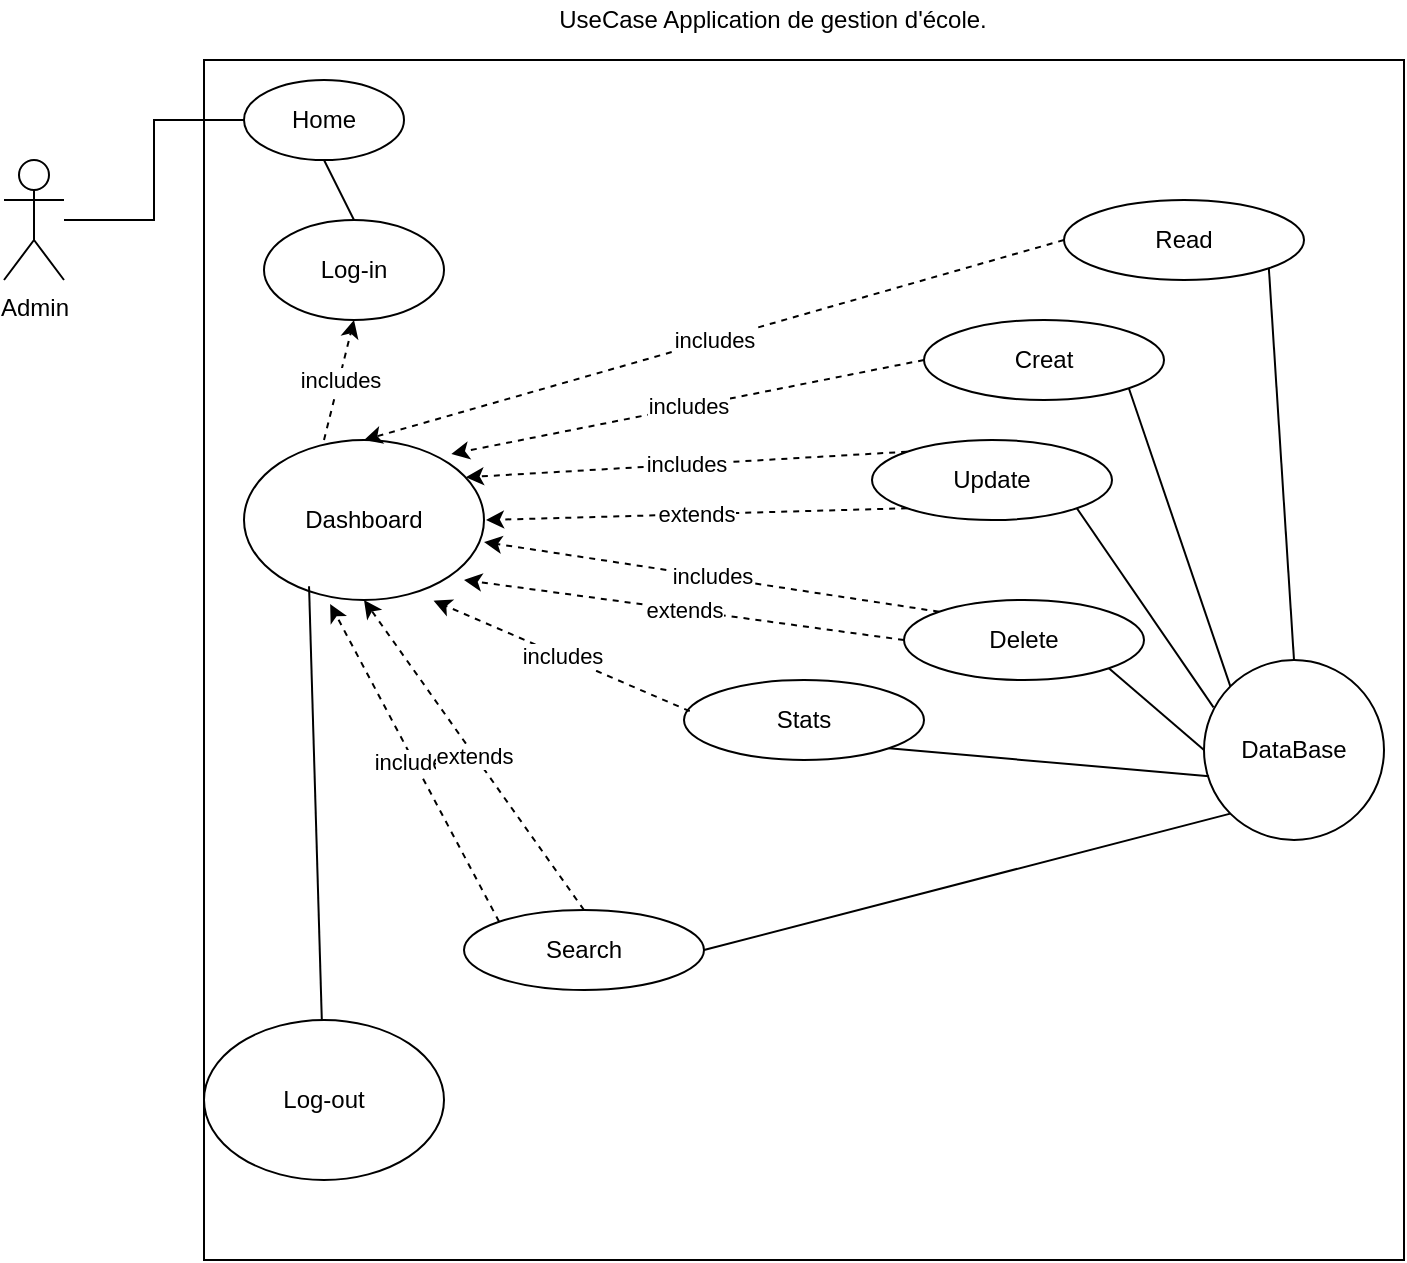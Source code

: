 <mxfile>
    <diagram id="OlCn4ncvfDHtXqMgbqvR" name="Page-1">
        <mxGraphModel dx="727" dy="358" grid="1" gridSize="10" guides="1" tooltips="1" connect="1" arrows="1" fold="1" page="1" pageScale="1" pageWidth="827" pageHeight="1169" math="0" shadow="0">
            <root>
                <mxCell id="0"/>
                <mxCell id="1" parent="0"/>
                <mxCell id="2" value="Admin" style="shape=umlActor;verticalLabelPosition=bottom;verticalAlign=top;html=1;outlineConnect=0;" parent="1" vertex="1">
                    <mxGeometry x="180" y="310" width="30" height="60" as="geometry"/>
                </mxCell>
                <mxCell id="5" value="" style="whiteSpace=wrap;html=1;aspect=fixed;" parent="1" vertex="1">
                    <mxGeometry x="130" y="140" width="600" height="600" as="geometry"/>
                </mxCell>
                <mxCell id="7" value="Log-in" style="ellipse;whiteSpace=wrap;html=1;" parent="1" vertex="1">
                    <mxGeometry x="160" y="220" width="90" height="50" as="geometry"/>
                </mxCell>
                <mxCell id="19" value="Dashboard" style="ellipse;whiteSpace=wrap;html=1;" parent="1" vertex="1">
                    <mxGeometry x="150" y="330" width="120" height="80" as="geometry"/>
                </mxCell>
                <mxCell id="25" value="Delete" style="ellipse;whiteSpace=wrap;html=1;" parent="1" vertex="1">
                    <mxGeometry x="480" y="410" width="120" height="40" as="geometry"/>
                </mxCell>
                <mxCell id="26" value="Log-out" style="ellipse;whiteSpace=wrap;html=1;" parent="1" vertex="1">
                    <mxGeometry x="130" y="620" width="120" height="80" as="geometry"/>
                </mxCell>
                <mxCell id="29" value="includes" style="endArrow=classic;html=1;exitX=0;exitY=0.5;exitDx=0;exitDy=0;dashed=1;entryX=0.5;entryY=0;entryDx=0;entryDy=0;" parent="1" source="30" target="19" edge="1">
                    <mxGeometry width="50" height="50" relative="1" as="geometry">
                        <mxPoint x="450" y="280" as="sourcePoint"/>
                        <mxPoint x="340" y="290" as="targetPoint"/>
                    </mxGeometry>
                </mxCell>
                <mxCell id="30" value="Read" style="ellipse;whiteSpace=wrap;html=1;" parent="1" vertex="1">
                    <mxGeometry x="560" y="210" width="120" height="40" as="geometry"/>
                </mxCell>
                <mxCell id="31" value="includes" style="endArrow=classic;html=1;dashed=1;exitX=0;exitY=0;exitDx=0;exitDy=0;" parent="1" edge="1" source="25">
                    <mxGeometry width="50" height="50" relative="1" as="geometry">
                        <mxPoint x="260" y="390" as="sourcePoint"/>
                        <mxPoint x="270" y="381" as="targetPoint"/>
                    </mxGeometry>
                </mxCell>
                <mxCell id="33" value="Creat" style="ellipse;whiteSpace=wrap;html=1;" parent="1" vertex="1">
                    <mxGeometry x="490" y="270" width="120" height="40" as="geometry"/>
                </mxCell>
                <mxCell id="34" value="includes" style="endArrow=classic;html=1;dashed=1;entryX=0.864;entryY=0.087;entryDx=0;entryDy=0;exitX=0;exitY=0.5;exitDx=0;exitDy=0;entryPerimeter=0;" parent="1" source="33" target="19" edge="1">
                    <mxGeometry width="50" height="50" relative="1" as="geometry">
                        <mxPoint x="270" y="350" as="sourcePoint"/>
                        <mxPoint x="360" y="310" as="targetPoint"/>
                    </mxGeometry>
                </mxCell>
                <mxCell id="35" value="extends" style="endArrow=classic;html=1;dashed=1;exitX=0;exitY=0.5;exitDx=0;exitDy=0;" parent="1" source="25" edge="1">
                    <mxGeometry width="50" height="50" relative="1" as="geometry">
                        <mxPoint x="860" y="740" as="sourcePoint"/>
                        <mxPoint x="260" y="400" as="targetPoint"/>
                    </mxGeometry>
                </mxCell>
                <mxCell id="36" value="Update" style="ellipse;whiteSpace=wrap;html=1;" parent="1" vertex="1">
                    <mxGeometry x="464" y="330" width="120" height="40" as="geometry"/>
                </mxCell>
                <mxCell id="37" value="includes" style="endArrow=classic;html=1;dashed=1;entryX=0.924;entryY=0.233;entryDx=0;entryDy=0;entryPerimeter=0;exitX=0;exitY=0;exitDx=0;exitDy=0;" parent="1" target="19" edge="1" source="36">
                    <mxGeometry width="50" height="50" relative="1" as="geometry">
                        <mxPoint x="270" y="360" as="sourcePoint"/>
                        <mxPoint x="710" y="300" as="targetPoint"/>
                    </mxGeometry>
                </mxCell>
                <mxCell id="38" value="extends" style="endArrow=classic;html=1;dashed=1;exitX=0;exitY=1;exitDx=0;exitDy=0;" parent="1" source="36" edge="1">
                    <mxGeometry width="50" height="50" relative="1" as="geometry">
                        <mxPoint x="460" y="400" as="sourcePoint"/>
                        <mxPoint x="271" y="370" as="targetPoint"/>
                    </mxGeometry>
                </mxCell>
                <mxCell id="40" value="Search" style="ellipse;whiteSpace=wrap;html=1;" parent="1" vertex="1">
                    <mxGeometry x="260" y="565" width="120" height="40" as="geometry"/>
                </mxCell>
                <mxCell id="41" value="includes" style="endArrow=classic;html=1;dashed=1;entryX=0.359;entryY=1.025;entryDx=0;entryDy=0;exitX=0;exitY=0;exitDx=0;exitDy=0;entryPerimeter=0;" parent="1" source="40" target="19" edge="1">
                    <mxGeometry width="50" height="50" relative="1" as="geometry">
                        <mxPoint x="210" y="460" as="sourcePoint"/>
                        <mxPoint x="260" y="410" as="targetPoint"/>
                    </mxGeometry>
                </mxCell>
                <mxCell id="43" value="extends" style="endArrow=classic;html=1;dashed=1;entryX=0.5;entryY=1;entryDx=0;entryDy=0;exitX=0.5;exitY=0;exitDx=0;exitDy=0;" parent="1" source="40" target="19" edge="1">
                    <mxGeometry width="50" height="50" relative="1" as="geometry">
                        <mxPoint x="210" y="530" as="sourcePoint"/>
                        <mxPoint x="172.43" y="470.0" as="targetPoint"/>
                    </mxGeometry>
                </mxCell>
                <mxCell id="44" value="Stats" style="ellipse;whiteSpace=wrap;html=1;" parent="1" vertex="1">
                    <mxGeometry x="370" y="450" width="120" height="40" as="geometry"/>
                </mxCell>
                <mxCell id="45" value="includes" style="endArrow=classic;html=1;exitX=0.024;exitY=0.39;exitDx=0;exitDy=0;dashed=1;entryX=0.79;entryY=1.004;entryDx=0;entryDy=0;exitPerimeter=0;entryPerimeter=0;" parent="1" source="44" target="19" edge="1">
                    <mxGeometry width="50" height="50" relative="1" as="geometry">
                        <mxPoint x="220" y="340.0" as="sourcePoint"/>
                        <mxPoint x="720" y="200" as="targetPoint"/>
                    </mxGeometry>
                </mxCell>
                <mxCell id="54" value="Home" style="ellipse;whiteSpace=wrap;html=1;" parent="1" vertex="1">
                    <mxGeometry x="150" y="150" width="80" height="40" as="geometry"/>
                </mxCell>
                <mxCell id="57" value="" style="endArrow=none;html=1;exitX=0.5;exitY=0;exitDx=0;exitDy=0;entryX=1;entryY=1;entryDx=0;entryDy=0;endFill=0;" parent="1" source="58" target="30" edge="1">
                    <mxGeometry width="50" height="50" relative="1" as="geometry">
                        <mxPoint x="350" y="420" as="sourcePoint"/>
                        <mxPoint x="400" y="370" as="targetPoint"/>
                    </mxGeometry>
                </mxCell>
                <mxCell id="58" value="DataBase" style="ellipse;whiteSpace=wrap;html=1;" parent="1" vertex="1">
                    <mxGeometry x="630" y="440" width="90" height="90" as="geometry"/>
                </mxCell>
                <mxCell id="59" value="" style="endArrow=none;html=1;entryX=0;entryY=0;entryDx=0;entryDy=0;endFill=0;exitX=1;exitY=1;exitDx=0;exitDy=0;" parent="1" source="33" target="58" edge="1">
                    <mxGeometry width="50" height="50" relative="1" as="geometry">
                        <mxPoint x="600" y="299" as="sourcePoint"/>
                        <mxPoint x="580" y="360" as="targetPoint"/>
                    </mxGeometry>
                </mxCell>
                <mxCell id="60" value="" style="endArrow=none;html=1;exitX=1;exitY=1;exitDx=0;exitDy=0;entryX=0.053;entryY=0.263;entryDx=0;entryDy=0;entryPerimeter=0;endFill=0;" parent="1" source="36" target="58" edge="1">
                    <mxGeometry width="50" height="50" relative="1" as="geometry">
                        <mxPoint x="530" y="410" as="sourcePoint"/>
                        <mxPoint x="580" y="360" as="targetPoint"/>
                    </mxGeometry>
                </mxCell>
                <mxCell id="61" value="" style="endArrow=none;html=1;exitX=1;exitY=1;exitDx=0;exitDy=0;entryX=0;entryY=0.5;entryDx=0;entryDy=0;endFill=0;" parent="1" source="25" edge="1" target="58">
                    <mxGeometry width="50" height="50" relative="1" as="geometry">
                        <mxPoint x="530" y="410" as="sourcePoint"/>
                        <mxPoint x="730" y="490" as="targetPoint"/>
                    </mxGeometry>
                </mxCell>
                <mxCell id="62" value="" style="endArrow=none;html=1;entryX=0.028;entryY=0.646;entryDx=0;entryDy=0;entryPerimeter=0;exitX=1;exitY=1;exitDx=0;exitDy=0;endFill=0;" parent="1" source="44" target="58" edge="1">
                    <mxGeometry width="50" height="50" relative="1" as="geometry">
                        <mxPoint x="530" y="410" as="sourcePoint"/>
                        <mxPoint x="580" y="360" as="targetPoint"/>
                    </mxGeometry>
                </mxCell>
                <mxCell id="77" value="" style="endArrow=none;html=1;exitX=1;exitY=0.5;exitDx=0;exitDy=0;strokeWidth=1;endFill=0;entryX=0;entryY=1;entryDx=0;entryDy=0;" parent="1" edge="1" target="58" source="40">
                    <mxGeometry width="50" height="50" relative="1" as="geometry">
                        <mxPoint x="321" y="550" as="sourcePoint"/>
                        <mxPoint x="640" y="525" as="targetPoint"/>
                    </mxGeometry>
                </mxCell>
                <mxCell id="105" value="" style="edgeStyle=orthogonalEdgeStyle;rounded=0;orthogonalLoop=1;jettySize=auto;html=1;endArrow=none;endFill=0;" edge="1" parent="1" source="95" target="54">
                    <mxGeometry relative="1" as="geometry"/>
                </mxCell>
                <mxCell id="95" value="Admin" style="shape=umlActor;verticalLabelPosition=bottom;verticalAlign=top;html=1;outlineConnect=0;" parent="1" vertex="1">
                    <mxGeometry x="30" y="190" width="30" height="60" as="geometry"/>
                </mxCell>
                <mxCell id="104" value="UseCase Application de gestion d'école.&lt;br&gt;" style="text;html=1;align=center;verticalAlign=middle;resizable=0;points=[];autosize=1;" parent="1" vertex="1">
                    <mxGeometry x="299" y="110" width="230" height="20" as="geometry"/>
                </mxCell>
                <mxCell id="107" value="" style="endArrow=none;html=1;entryX=0.5;entryY=1;entryDx=0;entryDy=0;exitX=0.5;exitY=0;exitDx=0;exitDy=0;" edge="1" parent="1" source="7" target="54">
                    <mxGeometry width="50" height="50" relative="1" as="geometry">
                        <mxPoint x="180" y="250" as="sourcePoint"/>
                        <mxPoint x="230" y="200" as="targetPoint"/>
                    </mxGeometry>
                </mxCell>
                <mxCell id="108" value="includes" style="endArrow=classic;html=1;entryX=0.5;entryY=1;entryDx=0;entryDy=0;dashed=1;" edge="1" parent="1" target="7">
                    <mxGeometry width="50" height="50" relative="1" as="geometry">
                        <mxPoint x="190" y="330" as="sourcePoint"/>
                        <mxPoint x="230" y="310" as="targetPoint"/>
                    </mxGeometry>
                </mxCell>
                <mxCell id="109" value="" style="endArrow=none;html=1;exitX=0.271;exitY=0.914;exitDx=0;exitDy=0;exitPerimeter=0;" edge="1" parent="1" source="19" target="26">
                    <mxGeometry width="50" height="50" relative="1" as="geometry">
                        <mxPoint x="215" y="230" as="sourcePoint"/>
                        <mxPoint x="200" y="200" as="targetPoint"/>
                    </mxGeometry>
                </mxCell>
            </root>
        </mxGraphModel>
    </diagram>
</mxfile>